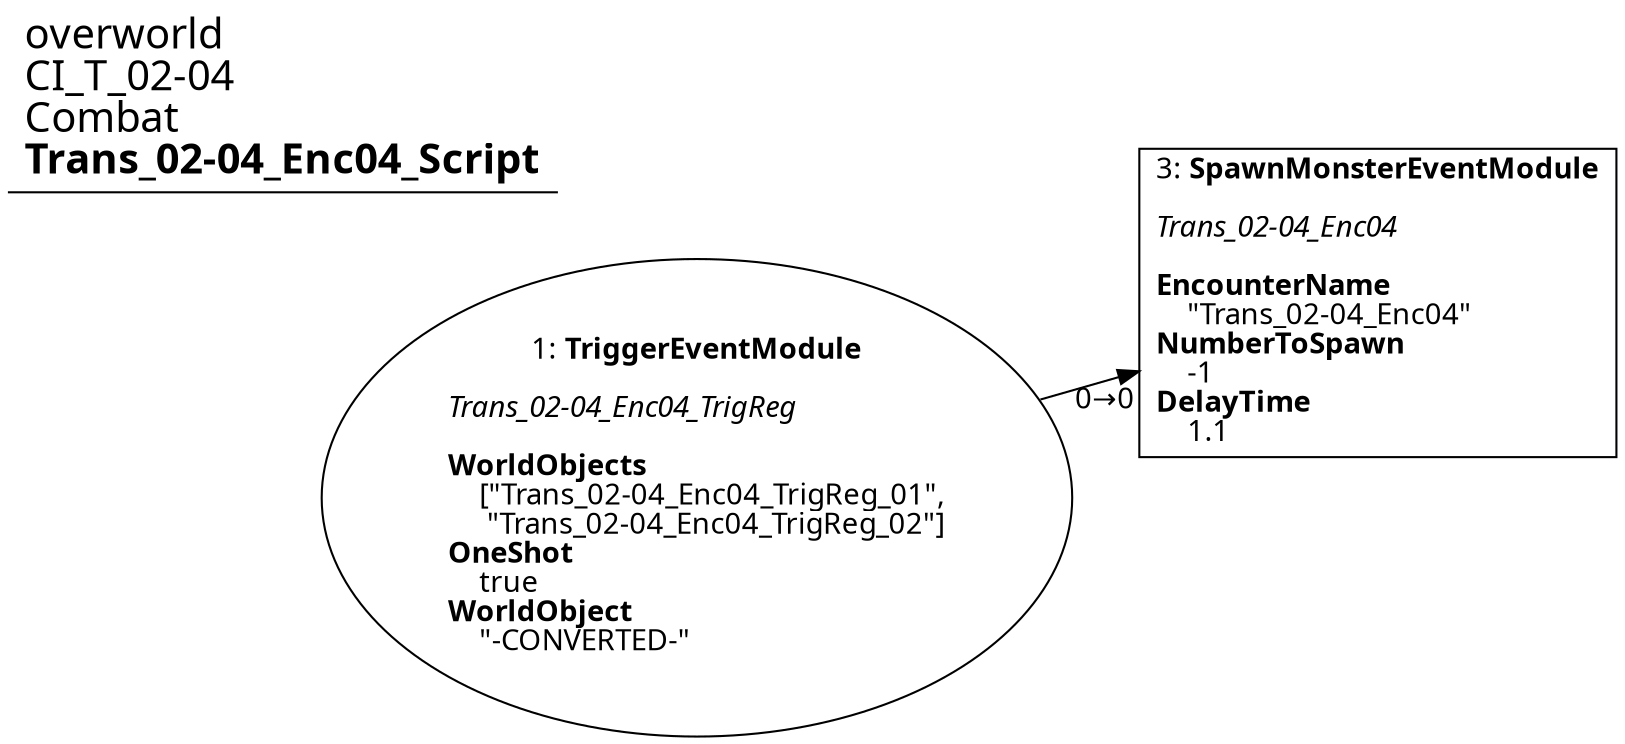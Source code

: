 digraph {
    layout = fdp;
    overlap = prism;
    sep = "+16";
    splines = spline;

    node [ shape = box ];

    graph [ fontname = "Segoe UI" ];
    node [ fontname = "Segoe UI" ];
    edge [ fontname = "Segoe UI" ];

    1 [ label = <1: <b>TriggerEventModule</b><br/><br/><i>Trans_02-04_Enc04_TrigReg<br align="left"/></i><br align="left"/><b>WorldObjects</b><br align="left"/>    [&quot;Trans_02-04_Enc04_TrigReg_01&quot;,<br align="left"/>     &quot;Trans_02-04_Enc04_TrigReg_02&quot;]<br align="left"/><b>OneShot</b><br align="left"/>    true<br align="left"/><b>WorldObject</b><br align="left"/>    &quot;-CONVERTED-&quot;<br align="left"/>> ];
    1 [ shape = oval ]
    1 [ pos = "0.47100002,-0.112!" ];
    1 -> 3 [ label = "0→0" ];

    3 [ label = <3: <b>SpawnMonsterEventModule</b><br/><br/><i>Trans_02-04_Enc04<br align="left"/></i><br align="left"/><b>EncounterName</b><br align="left"/>    &quot;Trans_02-04_Enc04&quot;<br align="left"/><b>NumberToSpawn</b><br align="left"/>    -1<br align="left"/><b>DelayTime</b><br align="left"/>    1.1<br align="left"/>> ];
    3 [ pos = "0.739,-0.112!" ];

    title [ pos = "0.47000003,-0.11100001!" ];
    title [ shape = underline ];
    title [ label = <<font point-size="20">overworld<br align="left"/>CI_T_02-04<br align="left"/>Combat<br align="left"/><b>Trans_02-04_Enc04_Script</b><br align="left"/></font>> ];
}
